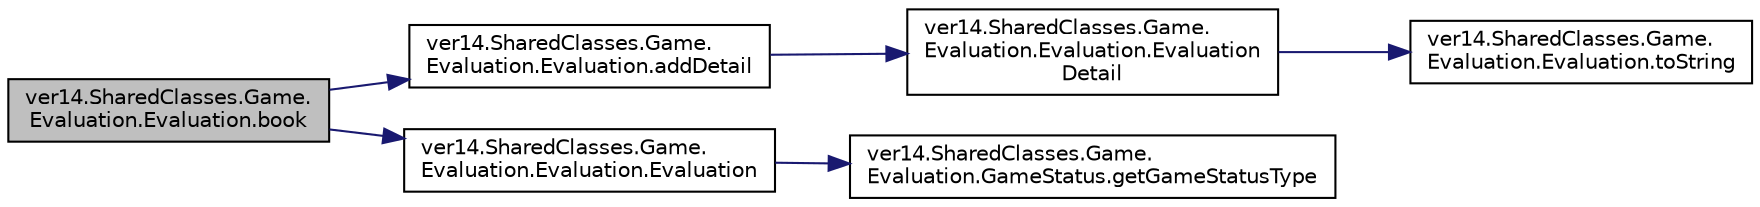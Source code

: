 digraph "ver14.SharedClasses.Game.Evaluation.Evaluation.book"
{
 // LATEX_PDF_SIZE
  edge [fontname="Helvetica",fontsize="10",labelfontname="Helvetica",labelfontsize="10"];
  node [fontname="Helvetica",fontsize="10",shape=record];
  rankdir="LR";
  Node1 [label="ver14.SharedClasses.Game.\lEvaluation.Evaluation.book",height=0.2,width=0.4,color="black", fillcolor="grey75", style="filled", fontcolor="black",tooltip=" "];
  Node1 -> Node2 [color="midnightblue",fontsize="10",style="solid",fontname="Helvetica"];
  Node2 [label="ver14.SharedClasses.Game.\lEvaluation.Evaluation.addDetail",height=0.2,width=0.4,color="black", fillcolor="white", style="filled",URL="$classver14_1_1_shared_classes_1_1_game_1_1_evaluation_1_1_evaluation.html#a917c9ac5c49598a247f3adcb5c729488",tooltip=" "];
  Node2 -> Node3 [color="midnightblue",fontsize="10",style="solid",fontname="Helvetica"];
  Node3 [label="ver14.SharedClasses.Game.\lEvaluation.Evaluation.Evaluation\lDetail",height=0.2,width=0.4,color="black", fillcolor="white", style="filled",URL="$classver14_1_1_shared_classes_1_1_game_1_1_evaluation_1_1_evaluation.html#afbd71435da0f3273a1b9aa2a90a833db",tooltip=" "];
  Node3 -> Node4 [color="midnightblue",fontsize="10",style="solid",fontname="Helvetica"];
  Node4 [label="ver14.SharedClasses.Game.\lEvaluation.Evaluation.toString",height=0.2,width=0.4,color="black", fillcolor="white", style="filled",URL="$classver14_1_1_shared_classes_1_1_game_1_1_evaluation_1_1_evaluation.html#a9c8963575014e832be6cb54ac74601c1",tooltip=" "];
  Node1 -> Node5 [color="midnightblue",fontsize="10",style="solid",fontname="Helvetica"];
  Node5 [label="ver14.SharedClasses.Game.\lEvaluation.Evaluation.Evaluation",height=0.2,width=0.4,color="black", fillcolor="white", style="filled",URL="$classver14_1_1_shared_classes_1_1_game_1_1_evaluation_1_1_evaluation.html#a6f69f5f6078b81dc0683c5b4bd16fafd",tooltip=" "];
  Node5 -> Node6 [color="midnightblue",fontsize="10",style="solid",fontname="Helvetica"];
  Node6 [label="ver14.SharedClasses.Game.\lEvaluation.GameStatus.getGameStatusType",height=0.2,width=0.4,color="black", fillcolor="white", style="filled",URL="$classver14_1_1_shared_classes_1_1_game_1_1_evaluation_1_1_game_status.html#a0eed1b4f49c2fdb8983fd4290ac85ff7",tooltip=" "];
}
